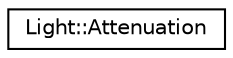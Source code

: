 digraph "Graphical Class Hierarchy"
{
 // INTERACTIVE_SVG=YES
 // LATEX_PDF_SIZE
  edge [fontname="Helvetica",fontsize="10",labelfontname="Helvetica",labelfontsize="10"];
  node [fontname="Helvetica",fontsize="10",shape=record];
  rankdir="LR";
  Node0 [label="Light::Attenuation",height=0.2,width=0.4,color="black", fillcolor="white", style="filled",URL="$class_light_1_1_attenuation.html",tooltip="Describes the light falloff behavior. Meaning its intensity depending on the distance of the lighten ..."];
}
